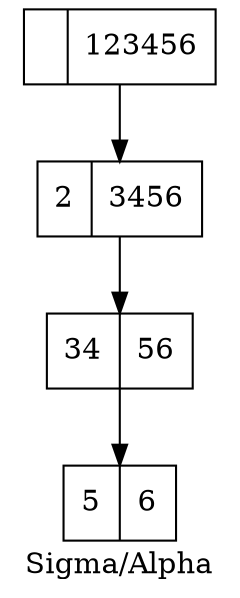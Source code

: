 digraph test12c {
 label="Sigma/Alpha"
 node [shape = "record"];
 12 -> 234 -> 345 -> 56;
 12 [label = "|123456"];
 234 [label = "2|3456"];
 345 [label = "34|56"];
 56 [label = "5|6"]; 
}
